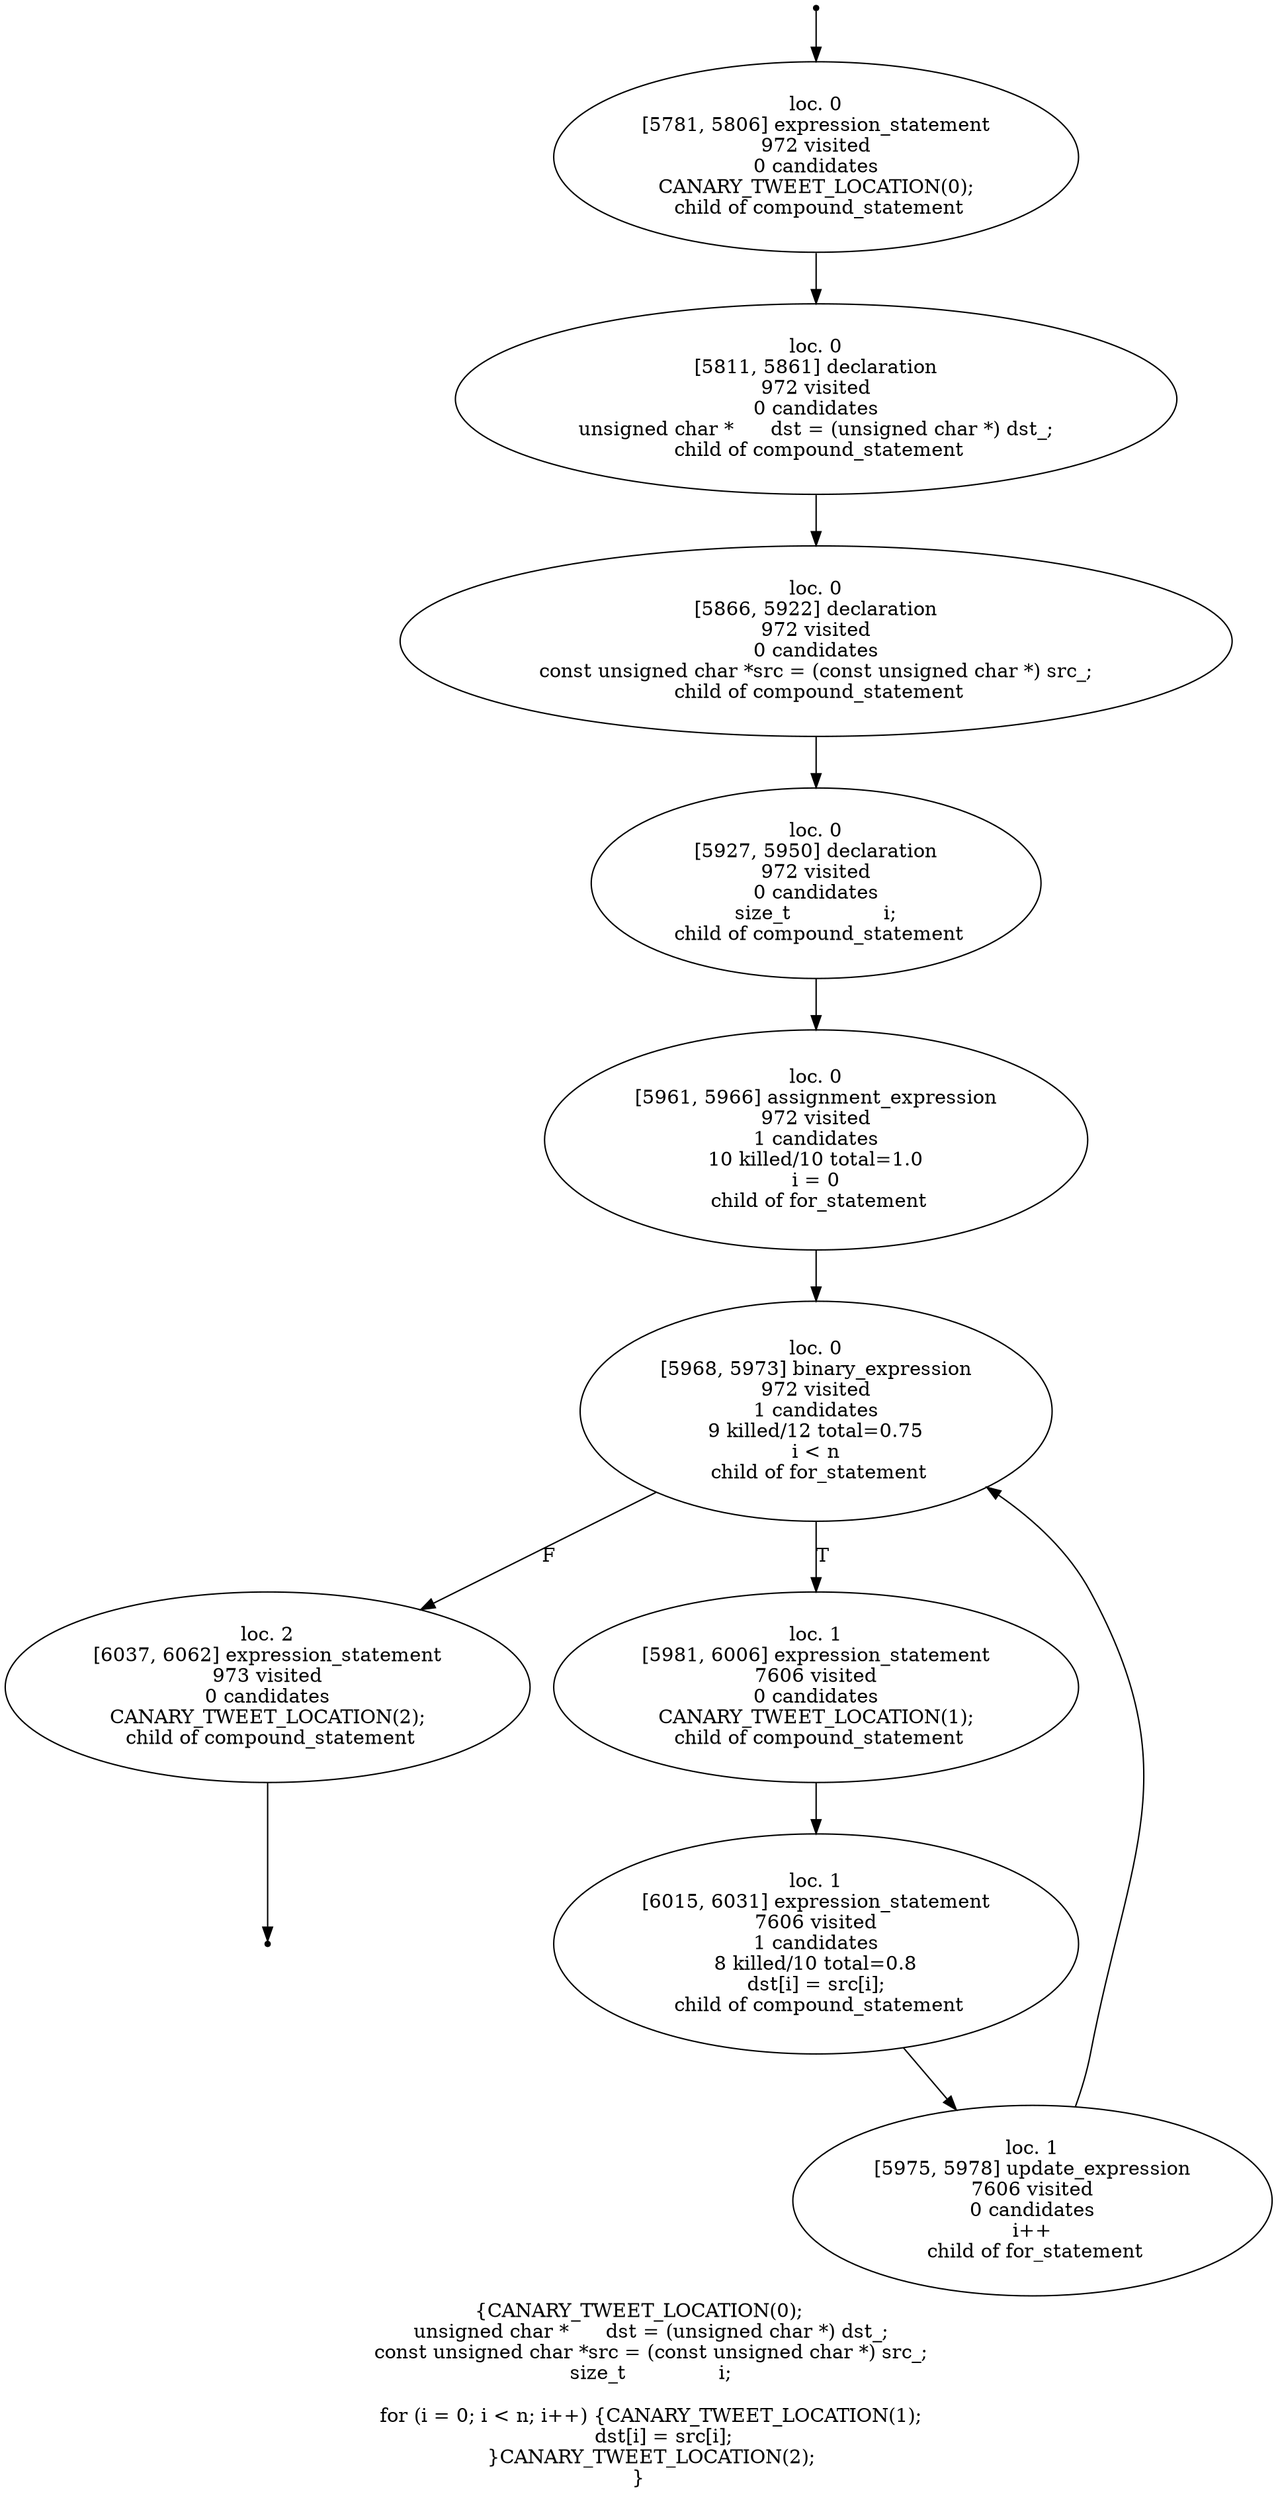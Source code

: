 digraph mem_cpy_localised_12 {
	initial [shape=point]
	initial -> "loc. 0
[5781, 5806] expression_statement
972 visited
0 candidates
 CANARY_TWEET_LOCATION(0); 
 child of compound_statement"
	final [shape=point]
	"loc. 2
[6037, 6062] expression_statement
973 visited
0 candidates
 CANARY_TWEET_LOCATION(2); 
 child of compound_statement" -> final
	"loc. 0
[5781, 5806] expression_statement
972 visited
0 candidates
 CANARY_TWEET_LOCATION(0); 
 child of compound_statement"
	"loc. 0
[5781, 5806] expression_statement
972 visited
0 candidates
 CANARY_TWEET_LOCATION(0); 
 child of compound_statement" -> "loc. 0
[5811, 5861] declaration
972 visited
0 candidates
 unsigned char *      dst = (unsigned char *) dst_; 
 child of compound_statement"
	"loc. 0
[5811, 5861] declaration
972 visited
0 candidates
 unsigned char *      dst = (unsigned char *) dst_; 
 child of compound_statement"
	"loc. 0
[5811, 5861] declaration
972 visited
0 candidates
 unsigned char *      dst = (unsigned char *) dst_; 
 child of compound_statement" -> "loc. 0
[5866, 5922] declaration
972 visited
0 candidates
 const unsigned char *src = (const unsigned char *) src_; 
 child of compound_statement"
	"loc. 0
[5866, 5922] declaration
972 visited
0 candidates
 const unsigned char *src = (const unsigned char *) src_; 
 child of compound_statement"
	"loc. 0
[5866, 5922] declaration
972 visited
0 candidates
 const unsigned char *src = (const unsigned char *) src_; 
 child of compound_statement" -> "loc. 0
[5927, 5950] declaration
972 visited
0 candidates
 size_t               i; 
 child of compound_statement"
	"loc. 0
[5927, 5950] declaration
972 visited
0 candidates
 size_t               i; 
 child of compound_statement"
	"loc. 0
[5927, 5950] declaration
972 visited
0 candidates
 size_t               i; 
 child of compound_statement" -> "loc. 0
[5961, 5966] assignment_expression
972 visited
1 candidates
10 killed/10 total=1.0
 i = 0 
 child of for_statement"
	"loc. 0
[5961, 5966] assignment_expression
972 visited
1 candidates
10 killed/10 total=1.0
 i = 0 
 child of for_statement"
	"loc. 0
[5961, 5966] assignment_expression
972 visited
1 candidates
10 killed/10 total=1.0
 i = 0 
 child of for_statement" -> "loc. 0
[5968, 5973] binary_expression
972 visited
1 candidates
9 killed/12 total=0.75
 i < n 
 child of for_statement"
	"loc. 0
[5968, 5973] binary_expression
972 visited
1 candidates
9 killed/12 total=0.75
 i < n 
 child of for_statement"
	"loc. 0
[5968, 5973] binary_expression
972 visited
1 candidates
9 killed/12 total=0.75
 i < n 
 child of for_statement" -> "loc. 1
[5981, 6006] expression_statement
7606 visited
0 candidates
 CANARY_TWEET_LOCATION(1); 
 child of compound_statement" [label=T]
	"loc. 0
[5968, 5973] binary_expression
972 visited
1 candidates
9 killed/12 total=0.75
 i < n 
 child of for_statement" -> "loc. 2
[6037, 6062] expression_statement
973 visited
0 candidates
 CANARY_TWEET_LOCATION(2); 
 child of compound_statement" [label=F]
	"loc. 1
[5981, 6006] expression_statement
7606 visited
0 candidates
 CANARY_TWEET_LOCATION(1); 
 child of compound_statement"
	"loc. 1
[5981, 6006] expression_statement
7606 visited
0 candidates
 CANARY_TWEET_LOCATION(1); 
 child of compound_statement" -> "loc. 1
[6015, 6031] expression_statement
7606 visited
1 candidates
8 killed/10 total=0.8
 dst[i] = src[i]; 
 child of compound_statement"
	"loc. 2
[6037, 6062] expression_statement
973 visited
0 candidates
 CANARY_TWEET_LOCATION(2); 
 child of compound_statement"
	"loc. 1
[5975, 5978] update_expression
7606 visited
0 candidates
 i++ 
 child of for_statement"
	"loc. 1
[5975, 5978] update_expression
7606 visited
0 candidates
 i++ 
 child of for_statement" -> "loc. 0
[5968, 5973] binary_expression
972 visited
1 candidates
9 killed/12 total=0.75
 i < n 
 child of for_statement"
	"loc. 1
[6015, 6031] expression_statement
7606 visited
1 candidates
8 killed/10 total=0.8
 dst[i] = src[i]; 
 child of compound_statement"
	"loc. 1
[6015, 6031] expression_statement
7606 visited
1 candidates
8 killed/10 total=0.8
 dst[i] = src[i]; 
 child of compound_statement" -> "loc. 1
[5975, 5978] update_expression
7606 visited
0 candidates
 i++ 
 child of for_statement"
	label="{CANARY_TWEET_LOCATION(0);
    unsigned char *      dst = (unsigned char *) dst_;
    const unsigned char *src = (const unsigned char *) src_;
    size_t               i;

    for (i = 0; i < n; i++) {CANARY_TWEET_LOCATION(1);
        dst[i] = src[i];
    }CANARY_TWEET_LOCATION(2);
}"
}
